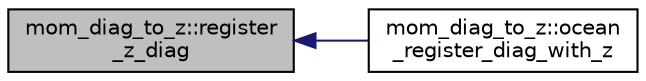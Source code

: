 digraph "mom_diag_to_z::register_z_diag"
{
 // INTERACTIVE_SVG=YES
  edge [fontname="Helvetica",fontsize="10",labelfontname="Helvetica",labelfontsize="10"];
  node [fontname="Helvetica",fontsize="10",shape=record];
  rankdir="LR";
  Node74 [label="mom_diag_to_z::register\l_z_diag",height=0.2,width=0.4,color="black", fillcolor="grey75", style="filled", fontcolor="black"];
  Node74 -> Node75 [dir="back",color="midnightblue",fontsize="10",style="solid",fontname="Helvetica"];
  Node75 [label="mom_diag_to_z::ocean\l_register_diag_with_z",height=0.2,width=0.4,color="black", fillcolor="white", style="filled",URL="$namespacemom__diag__to__z.html#a90526b2f59f94c6af2f525a221029772",tooltip="This subroutine registers a tracer to be output in depth space. "];
}
